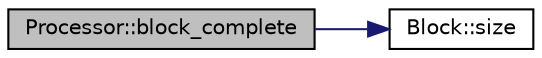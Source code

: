 digraph "Processor::block_complete"
{
 // INTERACTIVE_SVG=YES
  edge [fontname="Helvetica",fontsize="10",labelfontname="Helvetica",labelfontsize="10"];
  node [fontname="Helvetica",fontsize="10",shape=record];
  rankdir="LR";
  Node1 [label="Processor::block_complete",height=0.2,width=0.4,color="black", fillcolor="grey75", style="filled" fontcolor="black"];
  Node1 -> Node2 [color="midnightblue",fontsize="10",style="solid",fontname="Helvetica"];
  Node2 [label="Block::size",height=0.2,width=0.4,color="black", fillcolor="white", style="filled",URL="$class_block.html#aa7de409890aabd315f5ff517ad117a8a"];
}
